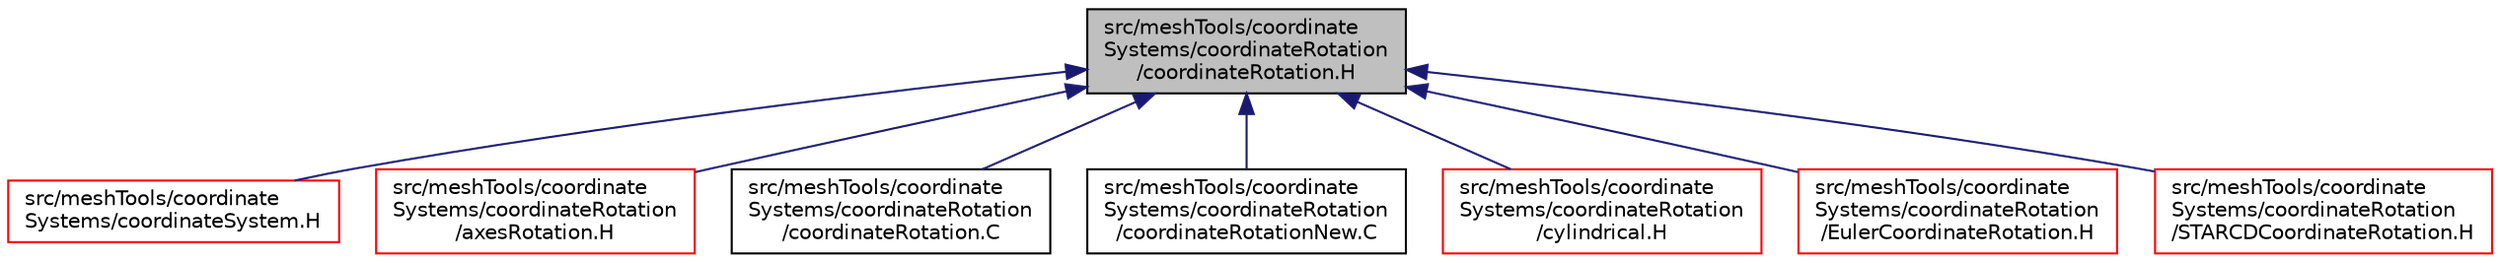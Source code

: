 digraph "src/meshTools/coordinateSystems/coordinateRotation/coordinateRotation.H"
{
  bgcolor="transparent";
  edge [fontname="Helvetica",fontsize="10",labelfontname="Helvetica",labelfontsize="10"];
  node [fontname="Helvetica",fontsize="10",shape=record];
  Node1 [label="src/meshTools/coordinate\lSystems/coordinateRotation\l/coordinateRotation.H",height=0.2,width=0.4,color="black", fillcolor="grey75", style="filled", fontcolor="black"];
  Node1 -> Node2 [dir="back",color="midnightblue",fontsize="10",style="solid",fontname="Helvetica"];
  Node2 [label="src/meshTools/coordinate\lSystems/coordinateSystem.H",height=0.2,width=0.4,color="red",URL="$a07556.html"];
  Node1 -> Node3 [dir="back",color="midnightblue",fontsize="10",style="solid",fontname="Helvetica"];
  Node3 [label="src/meshTools/coordinate\lSystems/coordinateRotation\l/axesRotation.H",height=0.2,width=0.4,color="red",URL="$a07545.html"];
  Node1 -> Node4 [dir="back",color="midnightblue",fontsize="10",style="solid",fontname="Helvetica"];
  Node4 [label="src/meshTools/coordinate\lSystems/coordinateRotation\l/coordinateRotation.C",height=0.2,width=0.4,color="black",URL="$a07546.html"];
  Node1 -> Node5 [dir="back",color="midnightblue",fontsize="10",style="solid",fontname="Helvetica"];
  Node5 [label="src/meshTools/coordinate\lSystems/coordinateRotation\l/coordinateRotationNew.C",height=0.2,width=0.4,color="black",URL="$a07548.html"];
  Node1 -> Node6 [dir="back",color="midnightblue",fontsize="10",style="solid",fontname="Helvetica"];
  Node6 [label="src/meshTools/coordinate\lSystems/coordinateRotation\l/cylindrical.H",height=0.2,width=0.4,color="red",URL="$a07550.html"];
  Node1 -> Node7 [dir="back",color="midnightblue",fontsize="10",style="solid",fontname="Helvetica"];
  Node7 [label="src/meshTools/coordinate\lSystems/coordinateRotation\l/EulerCoordinateRotation.H",height=0.2,width=0.4,color="red",URL="$a07552.html"];
  Node1 -> Node8 [dir="back",color="midnightblue",fontsize="10",style="solid",fontname="Helvetica"];
  Node8 [label="src/meshTools/coordinate\lSystems/coordinateRotation\l/STARCDCoordinateRotation.H",height=0.2,width=0.4,color="red",URL="$a07554.html"];
}
